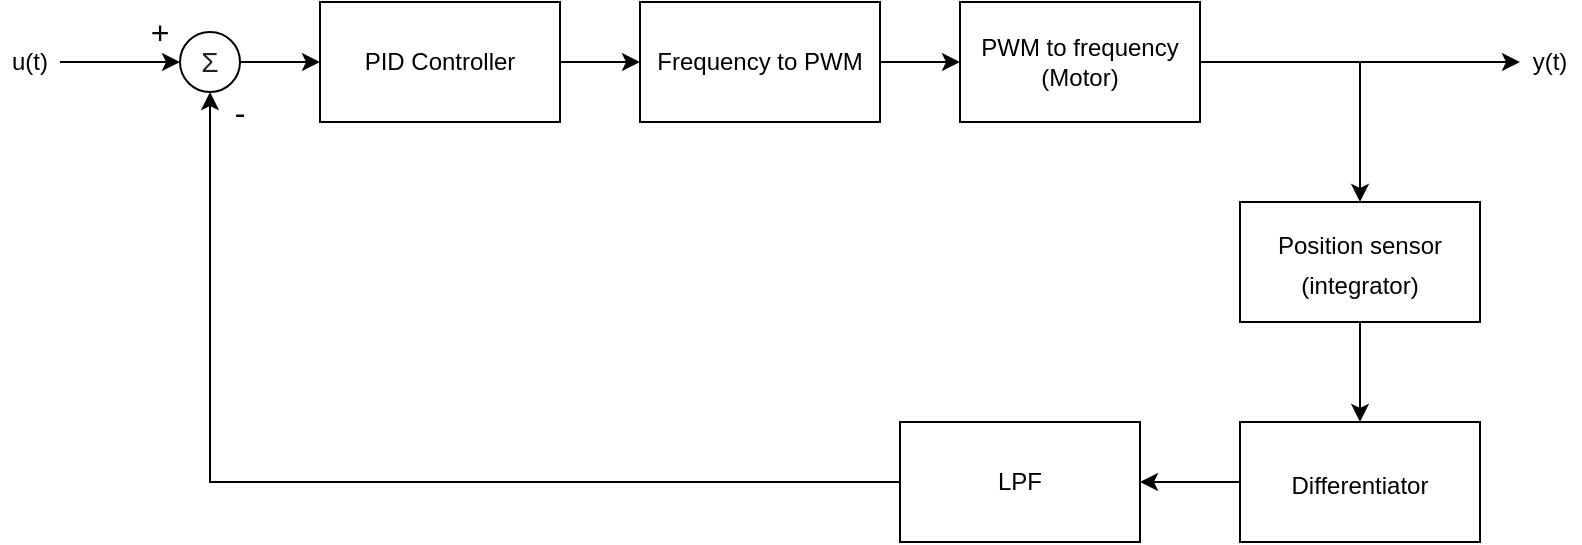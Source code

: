 <mxfile version="20.8.23" type="device"><diagram name="Page-1" id="kQjw709xxiyEx7ekx2Ko"><mxGraphModel dx="977" dy="507" grid="1" gridSize="10" guides="1" tooltips="1" connect="1" arrows="1" fold="1" page="1" pageScale="1" pageWidth="827" pageHeight="1169" math="0" shadow="0"><root><mxCell id="0"/><mxCell id="1" parent="0"/><mxCell id="cSJ0E4r-Zn8KsnJPeUgV-3" value="" style="edgeStyle=orthogonalEdgeStyle;rounded=0;orthogonalLoop=1;jettySize=auto;html=1;" edge="1" parent="1" source="cSJ0E4r-Zn8KsnJPeUgV-1" target="cSJ0E4r-Zn8KsnJPeUgV-2"><mxGeometry relative="1" as="geometry"/></mxCell><mxCell id="cSJ0E4r-Zn8KsnJPeUgV-1" value="PID Controller" style="rounded=0;whiteSpace=wrap;html=1;" vertex="1" parent="1"><mxGeometry x="340" y="230" width="120" height="60" as="geometry"/></mxCell><mxCell id="cSJ0E4r-Zn8KsnJPeUgV-5" value="" style="edgeStyle=orthogonalEdgeStyle;rounded=0;orthogonalLoop=1;jettySize=auto;html=1;" edge="1" parent="1" source="cSJ0E4r-Zn8KsnJPeUgV-2" target="cSJ0E4r-Zn8KsnJPeUgV-4"><mxGeometry relative="1" as="geometry"/></mxCell><mxCell id="cSJ0E4r-Zn8KsnJPeUgV-2" value="Frequency to PWM" style="rounded=0;whiteSpace=wrap;html=1;" vertex="1" parent="1"><mxGeometry x="500" y="230" width="120" height="60" as="geometry"/></mxCell><mxCell id="cSJ0E4r-Zn8KsnJPeUgV-16" style="edgeStyle=orthogonalEdgeStyle;rounded=0;orthogonalLoop=1;jettySize=auto;html=1;entryX=0.5;entryY=0;entryDx=0;entryDy=0;fontSize=16;" edge="1" parent="1" source="cSJ0E4r-Zn8KsnJPeUgV-4" target="cSJ0E4r-Zn8KsnJPeUgV-15"><mxGeometry relative="1" as="geometry"/></mxCell><mxCell id="cSJ0E4r-Zn8KsnJPeUgV-4" value="PWM to frequency&lt;br&gt;(Motor)" style="rounded=0;whiteSpace=wrap;html=1;" vertex="1" parent="1"><mxGeometry x="660" y="230" width="120" height="60" as="geometry"/></mxCell><mxCell id="cSJ0E4r-Zn8KsnJPeUgV-9" value="" style="edgeStyle=orthogonalEdgeStyle;rounded=0;orthogonalLoop=1;jettySize=auto;html=1;" edge="1" parent="1" source="cSJ0E4r-Zn8KsnJPeUgV-8" target="cSJ0E4r-Zn8KsnJPeUgV-1"><mxGeometry relative="1" as="geometry"/></mxCell><mxCell id="cSJ0E4r-Zn8KsnJPeUgV-8" value="&lt;span style=&quot;color: rgb(32, 33, 34); font-family: sans-serif; font-size: 14px; text-align: start; background-color: rgb(255, 255, 255);&quot;&gt;Σ&lt;/span&gt;" style="ellipse;whiteSpace=wrap;html=1;aspect=fixed;" vertex="1" parent="1"><mxGeometry x="270" y="245" width="30" height="30" as="geometry"/></mxCell><mxCell id="cSJ0E4r-Zn8KsnJPeUgV-11" value="" style="endArrow=classic;html=1;rounded=0;entryX=0;entryY=0.5;entryDx=0;entryDy=0;exitX=1;exitY=0.5;exitDx=0;exitDy=0;" edge="1" parent="1" source="cSJ0E4r-Zn8KsnJPeUgV-27" target="cSJ0E4r-Zn8KsnJPeUgV-8"><mxGeometry width="50" height="50" relative="1" as="geometry"><mxPoint x="220" y="260" as="sourcePoint"/><mxPoint x="530" y="290" as="targetPoint"/></mxGeometry></mxCell><mxCell id="cSJ0E4r-Zn8KsnJPeUgV-13" value="&lt;font style=&quot;font-size: 16px;&quot;&gt;+&lt;/font&gt;" style="text;html=1;strokeColor=none;fillColor=none;align=center;verticalAlign=middle;whiteSpace=wrap;rounded=0;" vertex="1" parent="1"><mxGeometry x="230" y="230" width="60" height="30" as="geometry"/></mxCell><mxCell id="cSJ0E4r-Zn8KsnJPeUgV-14" value="&lt;span style=&quot;font-size: 16px;&quot;&gt;-&lt;/span&gt;" style="text;html=1;strokeColor=none;fillColor=none;align=center;verticalAlign=middle;whiteSpace=wrap;rounded=0;" vertex="1" parent="1"><mxGeometry x="270" y="270" width="60" height="30" as="geometry"/></mxCell><mxCell id="cSJ0E4r-Zn8KsnJPeUgV-19" value="" style="edgeStyle=orthogonalEdgeStyle;rounded=0;orthogonalLoop=1;jettySize=auto;html=1;fontSize=12;" edge="1" parent="1" source="cSJ0E4r-Zn8KsnJPeUgV-15" target="cSJ0E4r-Zn8KsnJPeUgV-18"><mxGeometry relative="1" as="geometry"/></mxCell><mxCell id="cSJ0E4r-Zn8KsnJPeUgV-15" value="&lt;font style=&quot;font-size: 12px;&quot;&gt;Position sensor&lt;br&gt;(integrator)&lt;br&gt;&lt;/font&gt;" style="whiteSpace=wrap;html=1;rounded=0;fontSize=16;" vertex="1" parent="1"><mxGeometry x="800" y="330" width="120" height="60" as="geometry"/></mxCell><mxCell id="cSJ0E4r-Zn8KsnJPeUgV-17" value="" style="endArrow=classic;html=1;rounded=0;fontSize=12;entryX=0;entryY=0.5;entryDx=0;entryDy=0;" edge="1" parent="1" target="cSJ0E4r-Zn8KsnJPeUgV-29"><mxGeometry width="50" height="50" relative="1" as="geometry"><mxPoint x="860" y="260" as="sourcePoint"/><mxPoint x="940.914" y="260" as="targetPoint"/></mxGeometry></mxCell><mxCell id="cSJ0E4r-Zn8KsnJPeUgV-23" value="" style="edgeStyle=orthogonalEdgeStyle;rounded=0;orthogonalLoop=1;jettySize=auto;html=1;fontSize=12;" edge="1" parent="1" source="cSJ0E4r-Zn8KsnJPeUgV-18" target="cSJ0E4r-Zn8KsnJPeUgV-21"><mxGeometry relative="1" as="geometry"/></mxCell><mxCell id="cSJ0E4r-Zn8KsnJPeUgV-18" value="&lt;font style=&quot;font-size: 12px;&quot;&gt;Differentiator&lt;/font&gt;" style="whiteSpace=wrap;html=1;fontSize=16;rounded=0;" vertex="1" parent="1"><mxGeometry x="800" y="440" width="120" height="60" as="geometry"/></mxCell><mxCell id="cSJ0E4r-Zn8KsnJPeUgV-26" style="edgeStyle=orthogonalEdgeStyle;rounded=0;orthogonalLoop=1;jettySize=auto;html=1;entryX=0.5;entryY=1;entryDx=0;entryDy=0;fontSize=12;" edge="1" parent="1" source="cSJ0E4r-Zn8KsnJPeUgV-21" target="cSJ0E4r-Zn8KsnJPeUgV-8"><mxGeometry relative="1" as="geometry"/></mxCell><mxCell id="cSJ0E4r-Zn8KsnJPeUgV-21" value="LPF" style="rounded=0;whiteSpace=wrap;html=1;fontSize=12;" vertex="1" parent="1"><mxGeometry x="630" y="440" width="120" height="60" as="geometry"/></mxCell><mxCell id="cSJ0E4r-Zn8KsnJPeUgV-27" value="u(t)" style="text;html=1;strokeColor=none;fillColor=none;align=center;verticalAlign=middle;whiteSpace=wrap;rounded=0;fontSize=12;" vertex="1" parent="1"><mxGeometry x="180" y="245" width="30" height="30" as="geometry"/></mxCell><mxCell id="cSJ0E4r-Zn8KsnJPeUgV-29" value="y(t)" style="text;html=1;strokeColor=none;fillColor=none;align=center;verticalAlign=middle;whiteSpace=wrap;rounded=0;fontSize=12;" vertex="1" parent="1"><mxGeometry x="940" y="245" width="30" height="30" as="geometry"/></mxCell></root></mxGraphModel></diagram></mxfile>